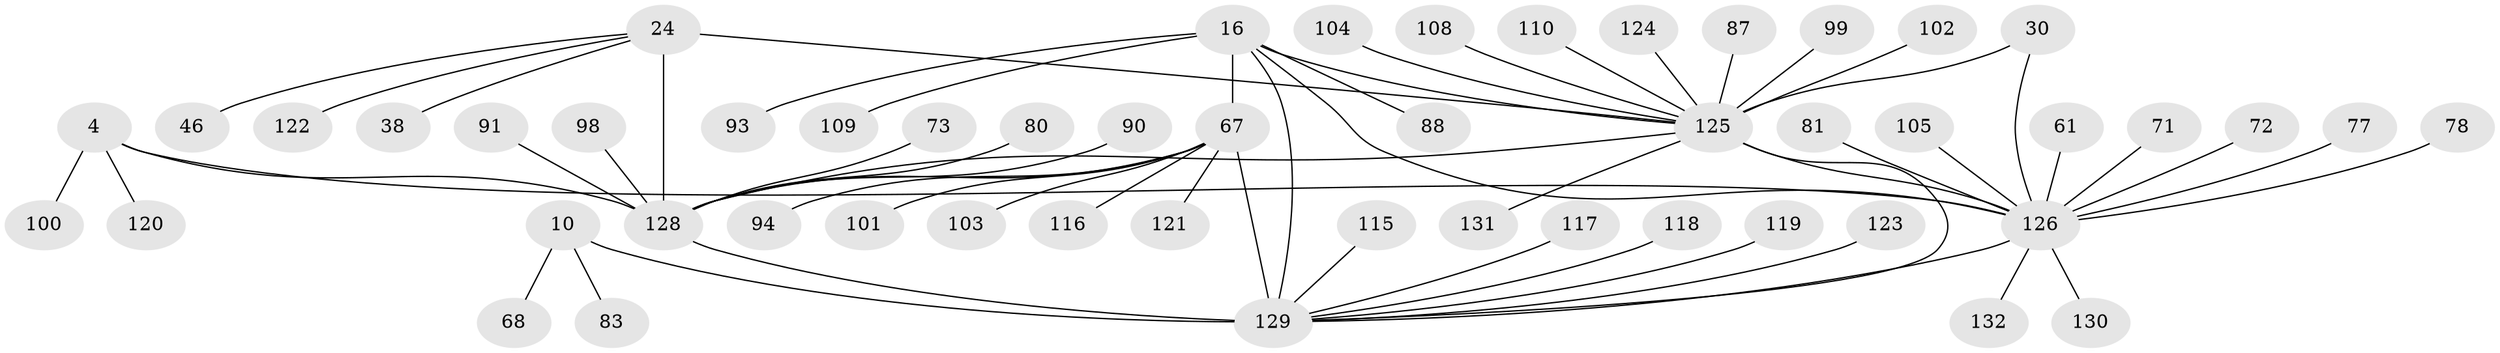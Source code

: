 // original degree distribution, {11: 0.022727272727272728, 7: 0.030303030303030304, 13: 0.015151515151515152, 6: 0.022727272727272728, 10: 0.022727272727272728, 8: 0.05303030303030303, 5: 0.015151515151515152, 9: 0.030303030303030304, 12: 0.015151515151515152, 1: 0.5833333333333334, 2: 0.14393939393939395, 4: 0.015151515151515152, 3: 0.030303030303030304}
// Generated by graph-tools (version 1.1) at 2025/58/03/04/25 21:58:57]
// undirected, 52 vertices, 60 edges
graph export_dot {
graph [start="1"]
  node [color=gray90,style=filled];
  4 [super="+2"];
  10 [super="+8"];
  16 [super="+14"];
  24 [super="+21"];
  30 [super="+26"];
  38;
  46 [super="+43"];
  61;
  67 [super="+17+18+53+56"];
  68;
  71;
  72;
  73;
  77;
  78;
  80;
  81;
  83;
  87;
  88;
  90 [super="+82"];
  91;
  93;
  94 [super="+84"];
  98;
  99;
  100;
  101 [super="+97"];
  102;
  103;
  104;
  105;
  108 [super="+52"];
  109;
  110;
  115;
  116;
  117;
  118;
  119;
  120;
  121;
  122;
  123;
  124;
  125 [super="+39+28+95+34+107+45+54+69+76+86"];
  126 [super="+111+112+47+50+57"];
  128 [super="+23+31+33+41+65"];
  129 [super="+75+85+9+74+40+60+12+70+36+49+62+89+96+106+113+114"];
  130;
  131;
  132 [super="+59+63+79+92+127"];
  4 -- 120;
  4 -- 100;
  4 -- 126 [weight=8];
  4 -- 128;
  10 -- 83;
  10 -- 68;
  10 -- 129 [weight=8];
  16 -- 109;
  16 -- 125 [weight=4];
  16 -- 88;
  16 -- 93;
  16 -- 126 [weight=3];
  16 -- 129;
  16 -- 67 [weight=8];
  24 -- 38;
  24 -- 122;
  24 -- 46;
  24 -- 128 [weight=8];
  24 -- 125;
  30 -- 125 [weight=8];
  30 -- 126;
  61 -- 126;
  67 -- 128;
  67 -- 101;
  67 -- 103;
  67 -- 94;
  67 -- 129;
  67 -- 116;
  67 -- 121;
  71 -- 126;
  72 -- 126;
  73 -- 128;
  77 -- 126;
  78 -- 126;
  80 -- 128;
  81 -- 126;
  87 -- 125;
  90 -- 128;
  91 -- 128;
  98 -- 128;
  99 -- 125;
  102 -- 125;
  104 -- 125;
  105 -- 126;
  108 -- 125;
  110 -- 125;
  115 -- 129;
  117 -- 129;
  118 -- 129;
  119 -- 129;
  123 -- 129;
  124 -- 125;
  125 -- 129;
  125 -- 128 [weight=2];
  125 -- 131;
  125 -- 126;
  126 -- 129 [weight=3];
  126 -- 130;
  126 -- 132;
  128 -- 129;
}
